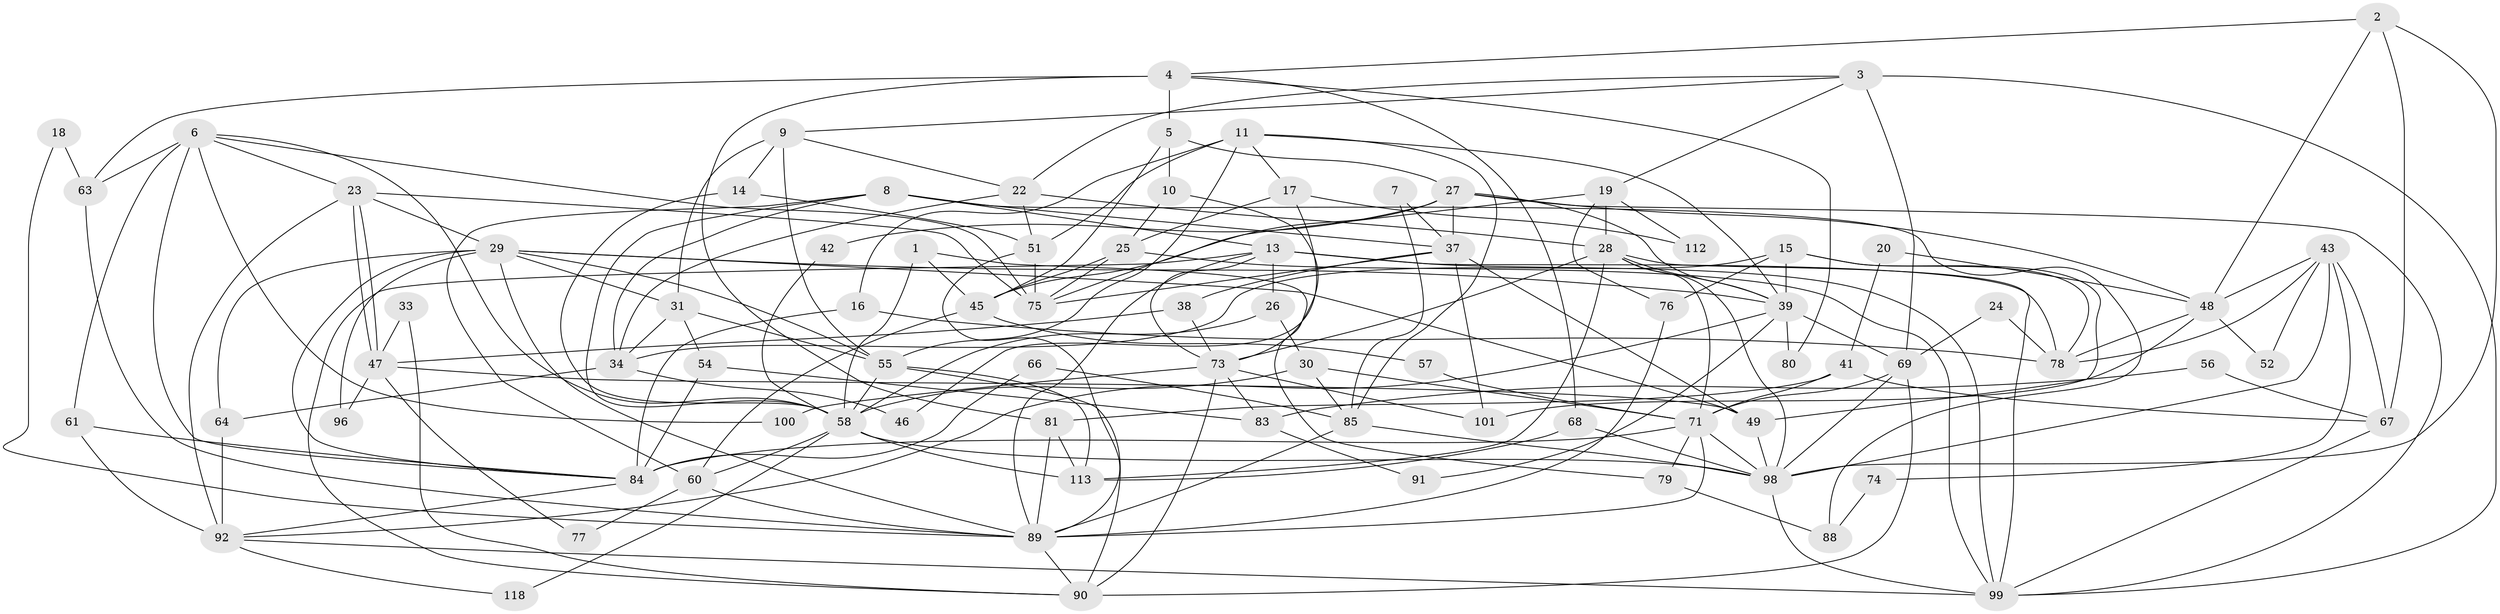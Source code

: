 // Generated by graph-tools (version 1.1) at 2025/52/02/27/25 19:52:04]
// undirected, 83 vertices, 196 edges
graph export_dot {
graph [start="1"]
  node [color=gray90,style=filled];
  1;
  2 [super="+40"];
  3 [super="+36"];
  4 [super="+32"];
  5 [super="+116"];
  6 [super="+87"];
  7;
  8 [super="+82"];
  9 [super="+12"];
  10;
  11 [super="+21"];
  13 [super="+59"];
  14;
  15 [super="+50"];
  16 [super="+72"];
  17;
  18;
  19;
  20;
  22 [super="+44"];
  23 [super="+65"];
  24;
  25 [super="+102"];
  26;
  27 [super="+53"];
  28 [super="+105"];
  29 [super="+111"];
  30;
  31;
  33;
  34 [super="+35"];
  37 [super="+104"];
  38;
  39 [super="+119"];
  41;
  42;
  43 [super="+110"];
  45;
  46;
  47;
  48 [super="+93"];
  49 [super="+62"];
  51 [super="+103"];
  52;
  54;
  55;
  56;
  57;
  58 [super="+106"];
  60 [super="+107"];
  61;
  63 [super="+70"];
  64 [super="+86"];
  66;
  67;
  68;
  69 [super="+95"];
  71 [super="+115"];
  73;
  74;
  75;
  76;
  77;
  78;
  79;
  80;
  81;
  83;
  84 [super="+114"];
  85;
  88;
  89 [super="+117"];
  90 [super="+94"];
  91;
  92 [super="+97"];
  96;
  98 [super="+109"];
  99 [super="+108"];
  100;
  101;
  112;
  113;
  118;
  1 -- 45;
  1 -- 79;
  1 -- 58;
  2 -- 67;
  2 -- 4;
  2 -- 98;
  2 -- 48;
  3 -- 9;
  3 -- 19;
  3 -- 69;
  3 -- 22;
  3 -- 99;
  4 -- 68;
  4 -- 81;
  4 -- 80;
  4 -- 5;
  4 -- 63 [weight=2];
  5 -- 27;
  5 -- 10;
  5 -- 45;
  6 -- 61;
  6 -- 63;
  6 -- 84;
  6 -- 100;
  6 -- 23;
  6 -- 58;
  6 -- 75;
  7 -- 85;
  7 -- 37;
  8 -- 58;
  8 -- 88;
  8 -- 34;
  8 -- 37;
  8 -- 60;
  8 -- 13;
  9 -- 55;
  9 -- 31;
  9 -- 22;
  9 -- 14;
  10 -- 25;
  10 -- 73;
  11 -- 85;
  11 -- 51;
  11 -- 16;
  11 -- 17;
  11 -- 39;
  11 -- 55;
  13 -- 90;
  13 -- 73;
  13 -- 89;
  13 -- 26;
  13 -- 78;
  13 -- 99;
  14 -- 58;
  14 -- 51;
  15 -- 76;
  15 -- 78;
  15 -- 34;
  15 -- 39;
  15 -- 49;
  16 -- 84;
  16 -- 78;
  17 -- 46;
  17 -- 112;
  17 -- 25;
  18 -- 63;
  18 -- 89;
  19 -- 45;
  19 -- 76;
  19 -- 112;
  19 -- 28;
  20 -- 41;
  20 -- 48;
  22 -- 28;
  22 -- 34;
  22 -- 51;
  23 -- 47;
  23 -- 47;
  23 -- 75;
  23 -- 92;
  23 -- 29;
  24 -- 78;
  24 -- 69;
  25 -- 99;
  25 -- 45 [weight=2];
  25 -- 75;
  26 -- 30;
  26 -- 58;
  27 -- 75;
  27 -- 37;
  27 -- 42;
  27 -- 48;
  27 -- 39;
  27 -- 99;
  28 -- 71;
  28 -- 113;
  28 -- 98;
  28 -- 73;
  28 -- 39;
  28 -- 99;
  29 -- 31;
  29 -- 55;
  29 -- 89;
  29 -- 64 [weight=2];
  29 -- 96;
  29 -- 39;
  29 -- 84;
  29 -- 49;
  30 -- 71;
  30 -- 85;
  30 -- 58;
  31 -- 55;
  31 -- 54;
  31 -- 34;
  33 -- 47;
  33 -- 90;
  34 -- 46;
  34 -- 64;
  37 -- 38;
  37 -- 49;
  37 -- 101;
  37 -- 75;
  38 -- 73;
  38 -- 47;
  39 -- 80;
  39 -- 92;
  39 -- 69;
  39 -- 91;
  41 -- 71;
  41 -- 81;
  41 -- 67;
  42 -- 58;
  43 -- 78;
  43 -- 52;
  43 -- 98;
  43 -- 67;
  43 -- 74;
  43 -- 48 [weight=2];
  45 -- 57;
  45 -- 60;
  47 -- 49;
  47 -- 77;
  47 -- 96;
  48 -- 52;
  48 -- 101;
  48 -- 78;
  49 -- 98;
  51 -- 75;
  51 -- 89;
  54 -- 84 [weight=2];
  54 -- 83;
  55 -- 58;
  55 -- 113;
  55 -- 90;
  56 -- 67;
  56 -- 83;
  57 -- 71;
  58 -- 113;
  58 -- 60;
  58 -- 98;
  58 -- 118;
  60 -- 77;
  60 -- 89;
  61 -- 92;
  61 -- 84;
  63 -- 89;
  64 -- 92;
  66 -- 85;
  66 -- 84;
  67 -- 99;
  68 -- 98;
  68 -- 113;
  69 -- 71;
  69 -- 98;
  69 -- 90;
  71 -- 84;
  71 -- 98;
  71 -- 89;
  71 -- 79;
  73 -- 90;
  73 -- 83;
  73 -- 100;
  73 -- 101;
  74 -- 88;
  76 -- 89;
  79 -- 88;
  81 -- 113;
  81 -- 89;
  83 -- 91;
  84 -- 92;
  85 -- 98;
  85 -- 89;
  89 -- 90;
  92 -- 118;
  92 -- 99;
  98 -- 99;
}
